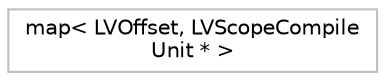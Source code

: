 digraph "Graphical Class Hierarchy"
{
 // LATEX_PDF_SIZE
  bgcolor="transparent";
  edge [fontname="Helvetica",fontsize="10",labelfontname="Helvetica",labelfontsize="10"];
  node [fontname="Helvetica",fontsize="10",shape=record];
  rankdir="LR";
  Node0 [label="map\< LVOffset, LVScopeCompile\lUnit * \>",height=0.2,width=0.4,color="grey75",tooltip=" "];
}

